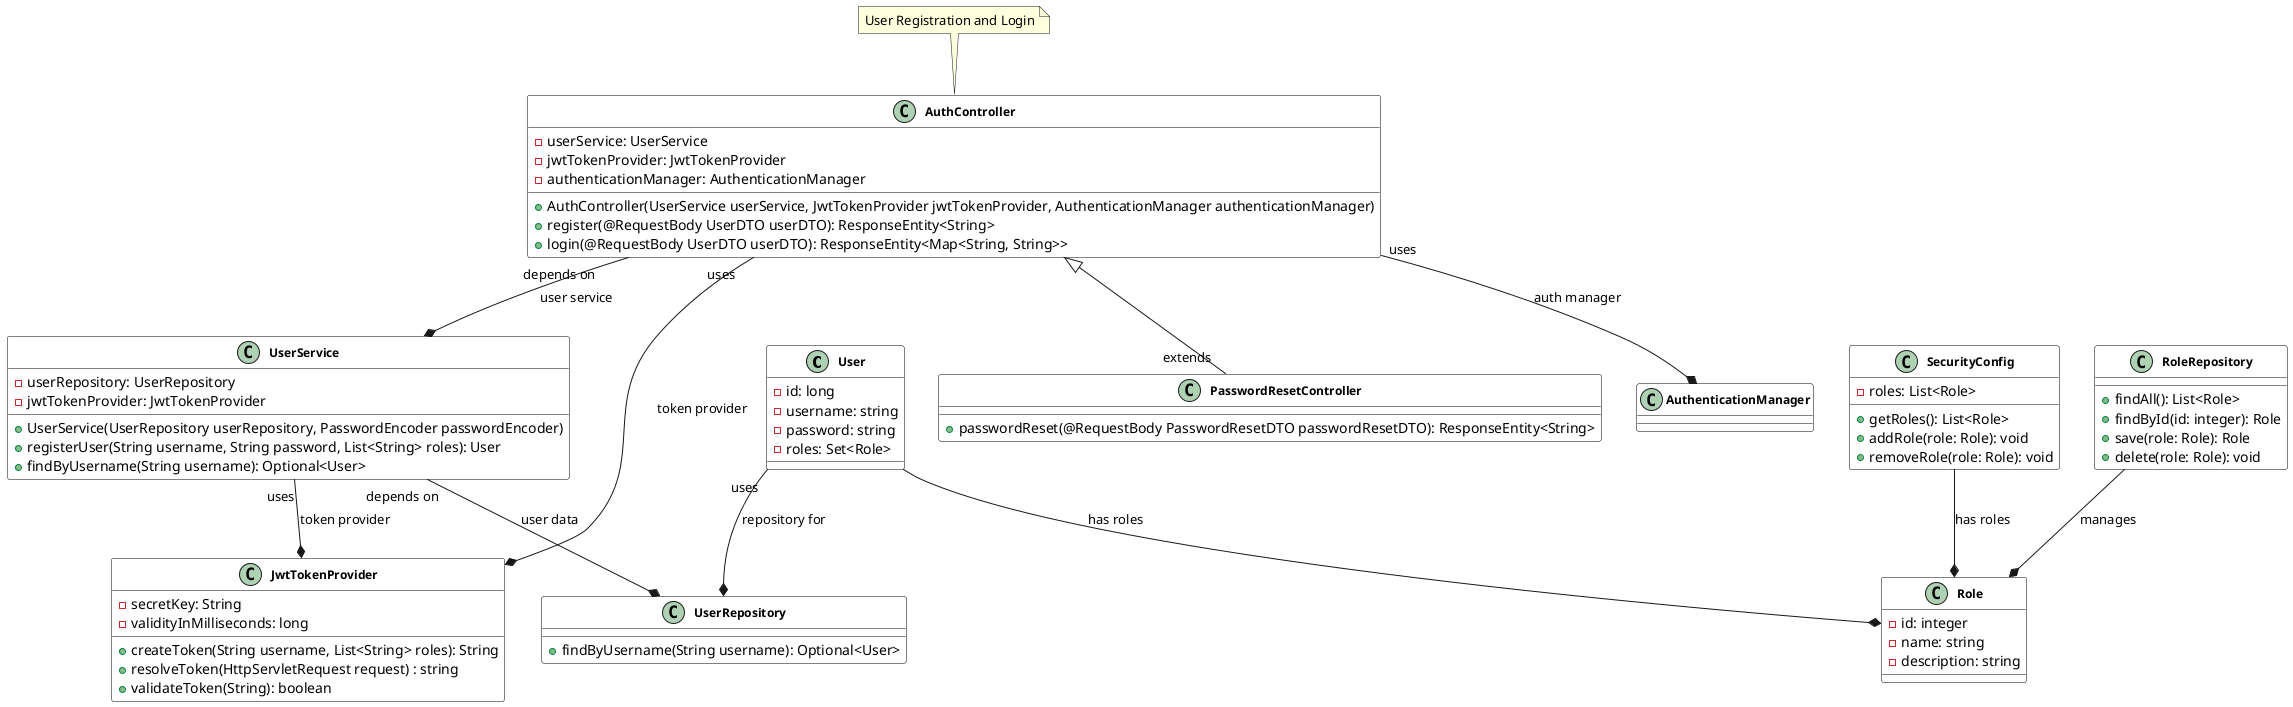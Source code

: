 @startuml
skinparam class {
  BackgroundColor White
  BorderColor Black
  FontSize 12
  FontStyle Bold
}

class User {
  - id: long
  - username: string
  - password: string
  - roles: Set<Role>
}

class UserRepository {
  + findByUsername(String username): Optional<User>
}

class UserService {
  - userRepository: UserRepository
  - jwtTokenProvider: JwtTokenProvider
  + UserService(UserRepository userRepository, PasswordEncoder passwordEncoder)
  + registerUser(String username, String password, List<String> roles): User
  + findByUsername(String username): Optional<User>
}

class JwtTokenProvider {
  - secretKey: String
  - validityInMilliseconds: long
  + createToken(String username, List<String> roles): String
  + resolveToken(HttpServletRequest request) : string
  + validateToken(String): boolean
}

class AuthController {
  - userService: UserService
  - jwtTokenProvider: JwtTokenProvider
  - authenticationManager: AuthenticationManager
  + AuthController(UserService userService, JwtTokenProvider jwtTokenProvider, AuthenticationManager authenticationManager)
  + register(@RequestBody UserDTO userDTO): ResponseEntity<String>
  + login(@RequestBody UserDTO userDTO): ResponseEntity<Map<String, String>>
}

class PasswordResetController {
  + passwordReset(@RequestBody PasswordResetDTO passwordResetDTO): ResponseEntity<String>
}

class Role {
  - id: integer
  - name: string
  - description: string
}

class RoleRepository {
  + findAll(): List<Role>
  + findById(id: integer): Role
  + save(role: Role): Role
  + delete(role: Role): void
}

class SecurityConfig {
  - roles: List<Role>
  + getRoles(): List<Role>
  + addRole(role: Role): void
  + removeRole(role: Role): void
}

User --* Role : "has roles"
User "uses" --* UserRepository : "repository for"
UserService "depends on" --* UserRepository : "user data"
UserService "uses" --* JwtTokenProvider : "token provider"
AuthController "depends on" --* UserService : "user service"
AuthController "uses" --* JwtTokenProvider : "token provider"
AuthController "uses" --* AuthenticationManager : "auth manager"
AuthController <|-- "extends" PasswordResetController
RoleRepository --* Role : "manages"
SecurityConfig --* Role : "has roles"

note "User Registration and Login" as N1
N1 ..> AuthController
@enduml